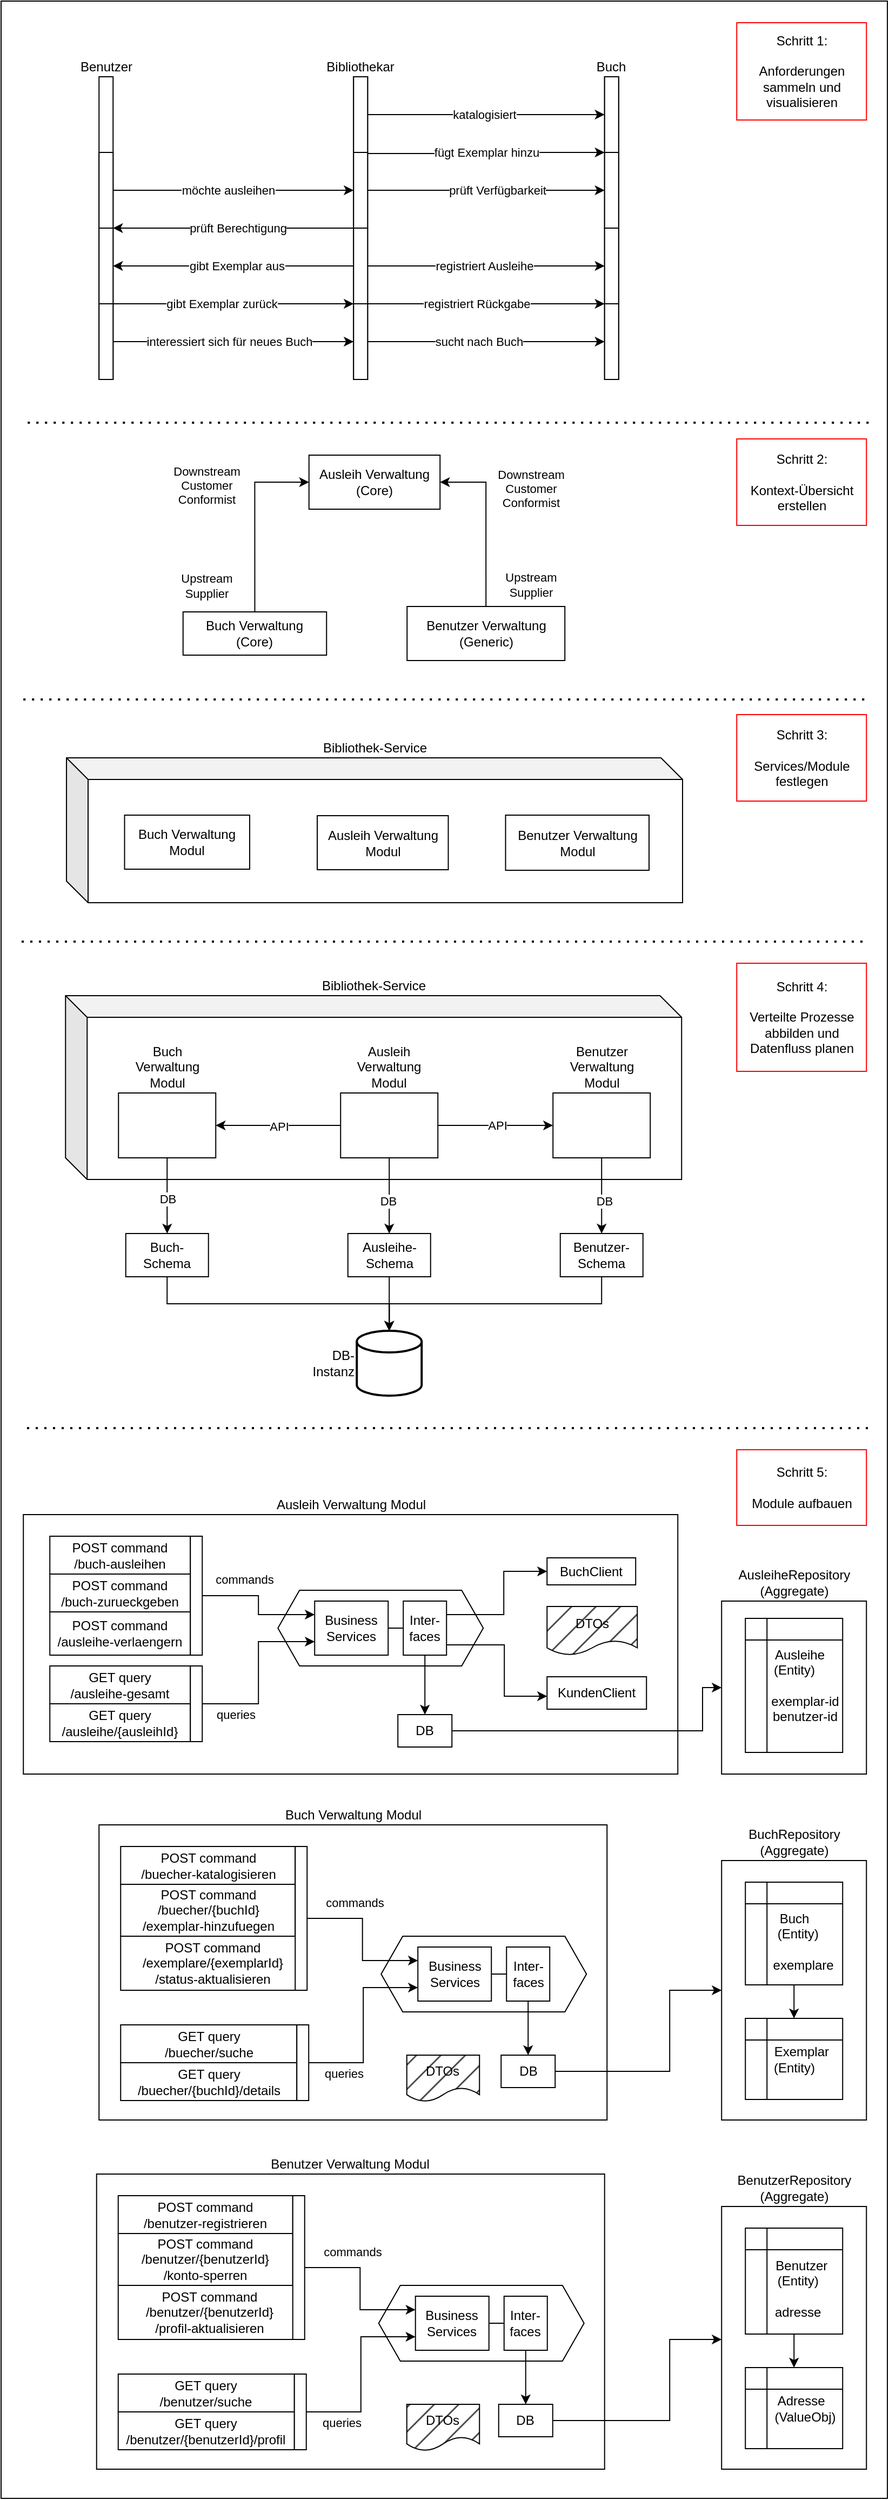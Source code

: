 <mxfile version="27.0.9">
  <diagram name="Seite-1" id="NrbdtOU8l5xmAe7ymhUr">
    <mxGraphModel dx="2930" dy="1134" grid="1" gridSize="10" guides="1" tooltips="1" connect="1" arrows="1" fold="1" page="1" pageScale="1" pageWidth="827" pageHeight="1169" math="0" shadow="0">
      <root>
        <mxCell id="0" />
        <mxCell id="1" parent="0" />
        <mxCell id="t6_2mkgw9vR1zd375Xhe-1" value="" style="rounded=0;whiteSpace=wrap;html=1;" vertex="1" parent="1">
          <mxGeometry width="820" height="2310" as="geometry" />
        </mxCell>
        <mxCell id="w5Mls8OqcdyyTyQjcWWt-144" value="Ausleih Verwaltung Modul" style="rounded=0;whiteSpace=wrap;html=1;labelPosition=center;verticalLabelPosition=top;align=center;verticalAlign=bottom;strokeColor=light-dark(#000000,#0000FF);" parent="1" vertex="1">
          <mxGeometry x="20.62" y="1400" width="605.5" height="240" as="geometry" />
        </mxCell>
        <mxCell id="w5Mls8OqcdyyTyQjcWWt-42" value="" style="endArrow=none;dashed=1;html=1;dashPattern=1 3;strokeWidth=2;rounded=0;" parent="1" edge="1">
          <mxGeometry width="50" height="50" relative="1" as="geometry">
            <mxPoint x="20.62" y="646" as="sourcePoint" />
            <mxPoint x="800.62" y="646" as="targetPoint" />
          </mxGeometry>
        </mxCell>
        <mxCell id="w5Mls8OqcdyyTyQjcWWt-47" value="Bibliothek-Service" style="shape=cube;whiteSpace=wrap;html=1;boundedLbl=1;backgroundOutline=1;darkOpacity=0.05;darkOpacity2=0.1;labelPosition=center;verticalLabelPosition=top;align=center;verticalAlign=bottom;" parent="1" vertex="1">
          <mxGeometry x="60.5" y="700" width="570" height="134" as="geometry" />
        </mxCell>
        <mxCell id="w5Mls8OqcdyyTyQjcWWt-52" value="&lt;div&gt;Schritt 1:&lt;/div&gt;&lt;div&gt;&lt;br&gt;&lt;/div&gt;Anforderungen sammeln und visualisieren" style="rounded=0;whiteSpace=wrap;html=1;strokeColor=#FF0000;" parent="1" vertex="1">
          <mxGeometry x="680.62" y="20" width="120" height="90" as="geometry" />
        </mxCell>
        <mxCell id="w5Mls8OqcdyyTyQjcWWt-53" value="&lt;div&gt;Schritt 2:&lt;/div&gt;&lt;div&gt;&lt;br&gt;&lt;/div&gt;Kontext-Übersicht erstellen" style="rounded=0;whiteSpace=wrap;html=1;strokeColor=#FF0000;" parent="1" vertex="1">
          <mxGeometry x="680.62" y="405" width="120" height="80" as="geometry" />
        </mxCell>
        <mxCell id="w5Mls8OqcdyyTyQjcWWt-54" value="Schritt 3:&lt;div&gt;&lt;br&gt;&lt;div&gt;Services/Module&lt;div&gt;festlegen&lt;/div&gt;&lt;/div&gt;&lt;/div&gt;" style="rounded=0;whiteSpace=wrap;html=1;strokeColor=#FF0000;" parent="1" vertex="1">
          <mxGeometry x="680.62" y="660" width="120" height="80" as="geometry" />
        </mxCell>
        <mxCell id="w5Mls8OqcdyyTyQjcWWt-58" value="Ausleih&amp;nbsp;&lt;span style=&quot;background-color: transparent; color: light-dark(rgb(0, 0, 0), rgb(255, 255, 255));&quot;&gt;Verwaltung&lt;/span&gt;&lt;div&gt;&lt;span style=&quot;background-color: transparent; color: light-dark(rgb(0, 0, 0), rgb(255, 255, 255));&quot;&gt;Modul&lt;/span&gt;&lt;/div&gt;" style="rounded=0;whiteSpace=wrap;html=1;labelPosition=center;verticalLabelPosition=middle;align=center;verticalAlign=middle;strokeColor=light-dark(#000000,#0433FF);" parent="1" vertex="1">
          <mxGeometry x="292.5" y="753.5" width="121.25" height="50" as="geometry" />
        </mxCell>
        <mxCell id="w5Mls8OqcdyyTyQjcWWt-59" value="Buch Verwaltung&lt;div&gt;Modul&lt;/div&gt;" style="rounded=0;whiteSpace=wrap;html=1;labelPosition=center;verticalLabelPosition=middle;align=center;verticalAlign=middle;strokeColor=light-dark(#000000,#0433FF);" parent="1" vertex="1">
          <mxGeometry x="114.25" y="753" width="115.75" height="50" as="geometry" />
        </mxCell>
        <mxCell id="w5Mls8OqcdyyTyQjcWWt-124" value="" style="shape=hexagon;perimeter=hexagonPerimeter2;whiteSpace=wrap;html=1;fixedSize=1;" parent="1" vertex="1">
          <mxGeometry x="256.12" y="1470" width="190" height="70" as="geometry" />
        </mxCell>
        <mxCell id="w5Mls8OqcdyyTyQjcWWt-125" value="&lt;span style=&quot;background-color: transparent; color: light-dark(rgb(0, 0, 0), rgb(255, 255, 255));&quot;&gt;BuchClient&lt;/span&gt;" style="rounded=0;whiteSpace=wrap;html=1;labelPosition=center;verticalLabelPosition=middle;align=center;verticalAlign=middle;strokeColor=light-dark(#000000,#FF8000);" parent="1" vertex="1">
          <mxGeometry x="505.12" y="1440" width="82" height="25" as="geometry" />
        </mxCell>
        <mxCell id="w5Mls8OqcdyyTyQjcWWt-156" style="edgeStyle=orthogonalEdgeStyle;rounded=0;orthogonalLoop=1;jettySize=auto;html=1;exitX=1;exitY=0.5;exitDx=0;exitDy=0;entryX=0;entryY=0.5;entryDx=0;entryDy=0;endArrow=none;startFill=0;" parent="1" source="w5Mls8OqcdyyTyQjcWWt-126" target="w5Mls8OqcdyyTyQjcWWt-155" edge="1">
          <mxGeometry relative="1" as="geometry" />
        </mxCell>
        <mxCell id="w5Mls8OqcdyyTyQjcWWt-126" value="Business&lt;div&gt;Services&lt;/div&gt;" style="rounded=0;whiteSpace=wrap;html=1;labelPosition=center;verticalLabelPosition=middle;align=center;verticalAlign=middle;strokeColor=light-dark(#000000,#009900);" parent="1" vertex="1">
          <mxGeometry x="290.12" y="1480" width="68" height="50" as="geometry" />
        </mxCell>
        <mxCell id="w5Mls8OqcdyyTyQjcWWt-127" value="&lt;span style=&quot;background-color: transparent; color: light-dark(rgb(0, 0, 0), rgb(255, 255, 255));&quot;&gt;KundenClient&lt;/span&gt;" style="rounded=0;whiteSpace=wrap;html=1;labelPosition=center;verticalLabelPosition=middle;align=center;verticalAlign=middle;strokeColor=light-dark(#000000,#FF8000);" parent="1" vertex="1">
          <mxGeometry x="505.12" y="1550" width="92" height="30" as="geometry" />
        </mxCell>
        <mxCell id="w5Mls8OqcdyyTyQjcWWt-128" value="POST command&lt;div&gt;/buch-ausleihen&lt;/div&gt;" style="rounded=0;whiteSpace=wrap;html=1;labelPosition=center;verticalLabelPosition=middle;align=center;verticalAlign=middle;strokeColor=light-dark(#000000,#FF8000);" parent="1" vertex="1">
          <mxGeometry x="45.12" y="1420" width="130" height="35" as="geometry" />
        </mxCell>
        <mxCell id="w5Mls8OqcdyyTyQjcWWt-129" value="POST command&lt;div&gt;/buch-zurueckgeben&lt;/div&gt;" style="rounded=0;whiteSpace=wrap;html=1;labelPosition=center;verticalLabelPosition=middle;align=center;verticalAlign=middle;strokeColor=light-dark(#000000,#FF8000);" parent="1" vertex="1">
          <mxGeometry x="45.12" y="1455" width="130" height="35" as="geometry" />
        </mxCell>
        <mxCell id="w5Mls8OqcdyyTyQjcWWt-130" value="POST command&lt;div&gt;/ausleihe-verlaengern&lt;/div&gt;" style="rounded=0;whiteSpace=wrap;html=1;labelPosition=center;verticalLabelPosition=middle;align=center;verticalAlign=middle;strokeColor=light-dark(#000000,#FF8000);" parent="1" vertex="1">
          <mxGeometry x="45.12" y="1490" width="130" height="40" as="geometry" />
        </mxCell>
        <mxCell id="w5Mls8OqcdyyTyQjcWWt-131" value="Bibliothek-Service" style="shape=cube;whiteSpace=wrap;html=1;boundedLbl=1;backgroundOutline=1;darkOpacity=0.05;darkOpacity2=0.1;labelPosition=center;verticalLabelPosition=top;align=center;verticalAlign=bottom;" parent="1" vertex="1">
          <mxGeometry x="59.62" y="920" width="570" height="170" as="geometry" />
        </mxCell>
        <mxCell id="w5Mls8OqcdyyTyQjcWWt-132" value="Buch&lt;br&gt;&lt;div&gt;Verwaltung&lt;/div&gt;&lt;div&gt;Modul&lt;/div&gt;" style="rounded=0;whiteSpace=wrap;html=1;labelPosition=center;verticalLabelPosition=top;align=center;verticalAlign=bottom;strokeColor=light-dark(#000000,#0000FF);" parent="1" vertex="1">
          <mxGeometry x="108.62" y="1010" width="90" height="60" as="geometry" />
        </mxCell>
        <mxCell id="w5Mls8OqcdyyTyQjcWWt-246" style="edgeStyle=orthogonalEdgeStyle;rounded=0;orthogonalLoop=1;jettySize=auto;html=1;exitX=0.5;exitY=1;exitDx=0;exitDy=0;" parent="1" source="w5Mls8OqcdyyTyQjcWWt-132" target="w5Mls8OqcdyyTyQjcWWt-243" edge="1">
          <mxGeometry relative="1" as="geometry">
            <mxPoint x="153.62" y="1060" as="sourcePoint" />
          </mxGeometry>
        </mxCell>
        <mxCell id="fQpKugwgWLpJsrm_qUEb-1" value="DB" style="edgeLabel;html=1;align=center;verticalAlign=middle;resizable=0;points=[];" parent="w5Mls8OqcdyyTyQjcWWt-246" vertex="1" connectable="0">
          <mxGeometry x="0.085" relative="1" as="geometry">
            <mxPoint as="offset" />
          </mxGeometry>
        </mxCell>
        <mxCell id="DscPlhJvSaXu9XnttPqb-3" style="edgeStyle=orthogonalEdgeStyle;rounded=0;orthogonalLoop=1;jettySize=auto;html=1;exitX=0;exitY=0.5;exitDx=0;exitDy=0;entryX=1;entryY=0.5;entryDx=0;entryDy=0;" parent="1" source="w5Mls8OqcdyyTyQjcWWt-134" target="w5Mls8OqcdyyTyQjcWWt-132" edge="1">
          <mxGeometry relative="1" as="geometry" />
        </mxCell>
        <mxCell id="DscPlhJvSaXu9XnttPqb-4" value="API" style="edgeLabel;html=1;align=center;verticalAlign=middle;resizable=0;points=[];" parent="DscPlhJvSaXu9XnttPqb-3" vertex="1" connectable="0">
          <mxGeometry x="-0.015" y="1" relative="1" as="geometry">
            <mxPoint as="offset" />
          </mxGeometry>
        </mxCell>
        <mxCell id="DscPlhJvSaXu9XnttPqb-5" style="edgeStyle=orthogonalEdgeStyle;rounded=0;orthogonalLoop=1;jettySize=auto;html=1;exitX=0.5;exitY=1;exitDx=0;exitDy=0;entryX=0.5;entryY=0;entryDx=0;entryDy=0;" parent="1" source="w5Mls8OqcdyyTyQjcWWt-134" target="w5Mls8OqcdyyTyQjcWWt-242" edge="1">
          <mxGeometry relative="1" as="geometry" />
        </mxCell>
        <mxCell id="fQpKugwgWLpJsrm_qUEb-2" value="DB" style="edgeLabel;html=1;align=center;verticalAlign=middle;resizable=0;points=[];" parent="DscPlhJvSaXu9XnttPqb-5" vertex="1" connectable="0">
          <mxGeometry x="0.139" y="-1" relative="1" as="geometry">
            <mxPoint as="offset" />
          </mxGeometry>
        </mxCell>
        <mxCell id="DscPlhJvSaXu9XnttPqb-6" style="edgeStyle=orthogonalEdgeStyle;rounded=0;orthogonalLoop=1;jettySize=auto;html=1;exitX=1;exitY=0.5;exitDx=0;exitDy=0;entryX=0;entryY=0.5;entryDx=0;entryDy=0;" parent="1" source="w5Mls8OqcdyyTyQjcWWt-134" target="w5Mls8OqcdyyTyQjcWWt-136" edge="1">
          <mxGeometry relative="1" as="geometry" />
        </mxCell>
        <mxCell id="DscPlhJvSaXu9XnttPqb-7" value="API" style="edgeLabel;html=1;align=center;verticalAlign=middle;resizable=0;points=[];" parent="DscPlhJvSaXu9XnttPqb-6" vertex="1" connectable="0">
          <mxGeometry x="0.103" relative="1" as="geometry">
            <mxPoint x="-4" as="offset" />
          </mxGeometry>
        </mxCell>
        <mxCell id="w5Mls8OqcdyyTyQjcWWt-134" value="&lt;div&gt;&lt;br&gt;&lt;/div&gt;Ausleih Verwaltung&lt;div&gt;Modul&lt;/div&gt;" style="rounded=0;whiteSpace=wrap;html=1;labelPosition=center;verticalLabelPosition=top;align=center;verticalAlign=bottom;strokeColor=light-dark(#000000,#0000FF);" parent="1" vertex="1">
          <mxGeometry x="314.12" y="1010" width="90" height="60" as="geometry" />
        </mxCell>
        <mxCell id="w5Mls8OqcdyyTyQjcWWt-136" value="Benutzer&lt;div&gt;Verwaltung&lt;/div&gt;&lt;div&gt;Modul&lt;/div&gt;" style="rounded=0;whiteSpace=wrap;html=1;labelPosition=center;verticalLabelPosition=top;align=center;verticalAlign=bottom;strokeColor=light-dark(#000000,#0000FF);" parent="1" vertex="1">
          <mxGeometry x="510.62" y="1010" width="90" height="60" as="geometry" />
        </mxCell>
        <mxCell id="w5Mls8OqcdyyTyQjcWWt-247" style="edgeStyle=orthogonalEdgeStyle;rounded=0;orthogonalLoop=1;jettySize=auto;html=1;exitX=0.5;exitY=1;exitDx=0;exitDy=0;entryX=0.5;entryY=0;entryDx=0;entryDy=0;" parent="1" source="w5Mls8OqcdyyTyQjcWWt-136" target="w5Mls8OqcdyyTyQjcWWt-244" edge="1">
          <mxGeometry relative="1" as="geometry">
            <mxPoint x="555.62" y="1060" as="sourcePoint" />
          </mxGeometry>
        </mxCell>
        <mxCell id="fQpKugwgWLpJsrm_qUEb-3" value="DB" style="edgeLabel;html=1;align=center;verticalAlign=middle;resizable=0;points=[];" parent="w5Mls8OqcdyyTyQjcWWt-247" vertex="1" connectable="0">
          <mxGeometry x="0.139" y="2" relative="1" as="geometry">
            <mxPoint as="offset" />
          </mxGeometry>
        </mxCell>
        <mxCell id="w5Mls8OqcdyyTyQjcWWt-138" value="DB-&lt;div&gt;Instanz&lt;/div&gt;" style="strokeWidth=2;html=1;shape=mxgraph.flowchart.database;whiteSpace=wrap;labelPosition=left;verticalLabelPosition=middle;align=right;verticalAlign=middle;" parent="1" vertex="1">
          <mxGeometry x="329.12" y="1230" width="60" height="60" as="geometry" />
        </mxCell>
        <mxCell id="w5Mls8OqcdyyTyQjcWWt-145" value="GET query&lt;div&gt;/ausleihe-gesamt&lt;/div&gt;" style="rounded=0;whiteSpace=wrap;html=1;labelPosition=center;verticalLabelPosition=middle;align=center;verticalAlign=middle;strokeColor=light-dark(#000000,#FF8000);" parent="1" vertex="1">
          <mxGeometry x="45.12" y="1540" width="130" height="35" as="geometry" />
        </mxCell>
        <mxCell id="w5Mls8OqcdyyTyQjcWWt-146" value="GET query&lt;div&gt;/ausleihe/{ausleihId}&lt;/div&gt;" style="rounded=0;whiteSpace=wrap;html=1;labelPosition=center;verticalLabelPosition=middle;align=center;verticalAlign=middle;strokeColor=light-dark(#000000,#FF8000);" parent="1" vertex="1">
          <mxGeometry x="45.12" y="1575" width="130" height="35" as="geometry" />
        </mxCell>
        <mxCell id="w5Mls8OqcdyyTyQjcWWt-148" style="edgeStyle=orthogonalEdgeStyle;rounded=0;orthogonalLoop=1;jettySize=auto;html=1;exitX=1;exitY=0.5;exitDx=0;exitDy=0;entryX=0;entryY=0.25;entryDx=0;entryDy=0;" parent="1" source="w5Mls8OqcdyyTyQjcWWt-147" target="w5Mls8OqcdyyTyQjcWWt-126" edge="1">
          <mxGeometry relative="1" as="geometry" />
        </mxCell>
        <mxCell id="w5Mls8OqcdyyTyQjcWWt-151" value="commands" style="edgeLabel;html=1;align=center;verticalAlign=middle;resizable=0;points=[];" parent="w5Mls8OqcdyyTyQjcWWt-148" vertex="1" connectable="0">
          <mxGeometry x="-0.5" y="-1" relative="1" as="geometry">
            <mxPoint x="8" y="-16" as="offset" />
          </mxGeometry>
        </mxCell>
        <mxCell id="w5Mls8OqcdyyTyQjcWWt-147" value="" style="rounded=0;whiteSpace=wrap;html=1;labelPosition=center;verticalLabelPosition=middle;align=center;verticalAlign=middle;strokeColor=light-dark(#000000,#FF8000);" parent="1" vertex="1">
          <mxGeometry x="175.12" y="1420" width="11" height="110" as="geometry" />
        </mxCell>
        <mxCell id="w5Mls8OqcdyyTyQjcWWt-150" style="edgeStyle=orthogonalEdgeStyle;rounded=0;orthogonalLoop=1;jettySize=auto;html=1;exitX=1;exitY=0.5;exitDx=0;exitDy=0;entryX=0;entryY=0.75;entryDx=0;entryDy=0;" parent="1" source="w5Mls8OqcdyyTyQjcWWt-149" target="w5Mls8OqcdyyTyQjcWWt-126" edge="1">
          <mxGeometry relative="1" as="geometry" />
        </mxCell>
        <mxCell id="w5Mls8OqcdyyTyQjcWWt-152" value="queries" style="edgeLabel;html=1;align=center;verticalAlign=middle;resizable=0;points=[];" parent="w5Mls8OqcdyyTyQjcWWt-150" vertex="1" connectable="0">
          <mxGeometry x="-0.616" y="1" relative="1" as="geometry">
            <mxPoint y="11" as="offset" />
          </mxGeometry>
        </mxCell>
        <mxCell id="w5Mls8OqcdyyTyQjcWWt-149" value="" style="rounded=0;whiteSpace=wrap;html=1;labelPosition=center;verticalLabelPosition=middle;align=center;verticalAlign=middle;strokeColor=light-dark(#000000,#FF8000);" parent="1" vertex="1">
          <mxGeometry x="175.12" y="1540" width="11" height="70" as="geometry" />
        </mxCell>
        <mxCell id="w5Mls8OqcdyyTyQjcWWt-154" value="DTOs" style="shape=document;whiteSpace=wrap;html=1;boundedLbl=1;strokeColor=light-dark(#000000,#009900);fillStyle=hatch;fillColor=#4D4D4D;" parent="1" vertex="1">
          <mxGeometry x="505.12" y="1485" width="83.5" height="45" as="geometry" />
        </mxCell>
        <mxCell id="w5Mls8OqcdyyTyQjcWWt-159" style="edgeStyle=orthogonalEdgeStyle;rounded=0;orthogonalLoop=1;jettySize=auto;html=1;exitX=0.5;exitY=1;exitDx=0;exitDy=0;entryX=0.5;entryY=0;entryDx=0;entryDy=0;" parent="1" source="w5Mls8OqcdyyTyQjcWWt-155" target="w5Mls8OqcdyyTyQjcWWt-157" edge="1">
          <mxGeometry relative="1" as="geometry" />
        </mxCell>
        <mxCell id="w5Mls8OqcdyyTyQjcWWt-155" value="Inter-&lt;div&gt;faces&lt;/div&gt;" style="rounded=0;whiteSpace=wrap;html=1;labelPosition=center;verticalLabelPosition=middle;align=center;verticalAlign=middle;strokeColor=light-dark(#000000,#009900);" parent="1" vertex="1">
          <mxGeometry x="372.12" y="1480" width="40" height="50" as="geometry" />
        </mxCell>
        <mxCell id="w5Mls8OqcdyyTyQjcWWt-241" style="edgeStyle=orthogonalEdgeStyle;rounded=0;orthogonalLoop=1;jettySize=auto;html=1;exitX=1;exitY=0.5;exitDx=0;exitDy=0;entryX=0;entryY=0.5;entryDx=0;entryDy=0;" parent="1" source="w5Mls8OqcdyyTyQjcWWt-157" target="w5Mls8OqcdyyTyQjcWWt-220" edge="1">
          <mxGeometry relative="1" as="geometry">
            <Array as="points">
              <mxPoint x="649" y="1600" />
              <mxPoint x="649" y="1560" />
            </Array>
          </mxGeometry>
        </mxCell>
        <mxCell id="w5Mls8OqcdyyTyQjcWWt-157" value="DB" style="rounded=0;whiteSpace=wrap;html=1;labelPosition=center;verticalLabelPosition=middle;align=center;verticalAlign=middle;strokeColor=light-dark(#000000,#FF8000);" parent="1" vertex="1">
          <mxGeometry x="367.12" y="1585" width="50" height="30" as="geometry" />
        </mxCell>
        <mxCell id="w5Mls8OqcdyyTyQjcWWt-123" style="edgeStyle=orthogonalEdgeStyle;rounded=0;orthogonalLoop=1;jettySize=auto;html=1;exitX=1;exitY=0.75;exitDx=0;exitDy=0;entryX=0;entryY=0.5;entryDx=0;entryDy=0;" parent="1" edge="1">
          <mxGeometry relative="1" as="geometry">
            <Array as="points">
              <mxPoint x="465.62" y="1521" />
              <mxPoint x="465.62" y="1568" />
            </Array>
            <mxPoint x="412.12" y="1520.5" as="sourcePoint" />
            <mxPoint x="505.12" y="1568" as="targetPoint" />
          </mxGeometry>
        </mxCell>
        <mxCell id="w5Mls8OqcdyyTyQjcWWt-122" style="edgeStyle=orthogonalEdgeStyle;rounded=0;orthogonalLoop=1;jettySize=auto;html=1;exitX=1;exitY=0.25;exitDx=0;exitDy=0;entryX=0;entryY=0.5;entryDx=0;entryDy=0;" parent="1" source="w5Mls8OqcdyyTyQjcWWt-155" target="w5Mls8OqcdyyTyQjcWWt-125" edge="1">
          <mxGeometry relative="1" as="geometry">
            <Array as="points">
              <mxPoint x="465.12" y="1493" />
              <mxPoint x="465.12" y="1453" />
            </Array>
          </mxGeometry>
        </mxCell>
        <mxCell id="w5Mls8OqcdyyTyQjcWWt-160" value="Buch Verwaltung Modul" style="rounded=0;whiteSpace=wrap;html=1;labelPosition=center;verticalLabelPosition=top;align=center;verticalAlign=bottom;strokeColor=light-dark(#000000,#0000FF);" parent="1" vertex="1">
          <mxGeometry x="90.62" y="1687" width="470" height="273" as="geometry" />
        </mxCell>
        <mxCell id="w5Mls8OqcdyyTyQjcWWt-161" value="" style="shape=hexagon;perimeter=hexagonPerimeter2;whiteSpace=wrap;html=1;fixedSize=1;" parent="1" vertex="1">
          <mxGeometry x="351.62" y="1790" width="190" height="70" as="geometry" />
        </mxCell>
        <mxCell id="w5Mls8OqcdyyTyQjcWWt-163" style="edgeStyle=orthogonalEdgeStyle;rounded=0;orthogonalLoop=1;jettySize=auto;html=1;exitX=1;exitY=0.5;exitDx=0;exitDy=0;entryX=0;entryY=0.5;entryDx=0;entryDy=0;endArrow=none;startFill=0;" parent="1" source="w5Mls8OqcdyyTyQjcWWt-164" target="w5Mls8OqcdyyTyQjcWWt-179" edge="1">
          <mxGeometry relative="1" as="geometry" />
        </mxCell>
        <mxCell id="w5Mls8OqcdyyTyQjcWWt-164" value="Business&lt;div&gt;Services&lt;/div&gt;" style="rounded=0;whiteSpace=wrap;html=1;labelPosition=center;verticalLabelPosition=middle;align=center;verticalAlign=middle;strokeColor=light-dark(#000000,#009900);" parent="1" vertex="1">
          <mxGeometry x="385.62" y="1800" width="68" height="50" as="geometry" />
        </mxCell>
        <mxCell id="w5Mls8OqcdyyTyQjcWWt-166" value="POST command&lt;div&gt;/buecher-katalogisieren&lt;/div&gt;" style="rounded=0;whiteSpace=wrap;html=1;labelPosition=center;verticalLabelPosition=middle;align=center;verticalAlign=middle;strokeColor=light-dark(#000000,#FF8000);" parent="1" vertex="1">
          <mxGeometry x="110.62" y="1707" width="161.5" height="35" as="geometry" />
        </mxCell>
        <mxCell id="w5Mls8OqcdyyTyQjcWWt-167" value="POST command&lt;div&gt;/buecher/{buchId}&lt;/div&gt;&lt;div&gt;/exemplar-hinzufuegen&lt;/div&gt;" style="rounded=0;whiteSpace=wrap;html=1;labelPosition=center;verticalLabelPosition=middle;align=center;verticalAlign=middle;strokeColor=light-dark(#000000,#FF8000);" parent="1" vertex="1">
          <mxGeometry x="110.62" y="1742" width="161.5" height="48" as="geometry" />
        </mxCell>
        <mxCell id="w5Mls8OqcdyyTyQjcWWt-168" value="POST command&lt;div&gt;/exemplare/{exemplarId}&lt;/div&gt;&lt;div&gt;/status-aktualisieren&lt;/div&gt;" style="rounded=0;whiteSpace=wrap;html=1;labelPosition=center;verticalLabelPosition=middle;align=center;verticalAlign=middle;strokeColor=light-dark(#000000,#FF8000);" parent="1" vertex="1">
          <mxGeometry x="110.62" y="1790" width="170" height="50" as="geometry" />
        </mxCell>
        <mxCell id="w5Mls8OqcdyyTyQjcWWt-169" value="GET query&lt;div&gt;/buecher/suche&lt;/div&gt;" style="rounded=0;whiteSpace=wrap;html=1;labelPosition=center;verticalLabelPosition=middle;align=center;verticalAlign=middle;strokeColor=light-dark(#000000,#FF8000);" parent="1" vertex="1">
          <mxGeometry x="110.62" y="1872" width="163" height="35" as="geometry" />
        </mxCell>
        <mxCell id="w5Mls8OqcdyyTyQjcWWt-170" value="GET query&lt;div&gt;/buecher/{buchId}/details&lt;/div&gt;" style="rounded=0;whiteSpace=wrap;html=1;labelPosition=center;verticalLabelPosition=middle;align=center;verticalAlign=middle;strokeColor=light-dark(#000000,#FF8000);" parent="1" vertex="1">
          <mxGeometry x="110.62" y="1907" width="163" height="35" as="geometry" />
        </mxCell>
        <mxCell id="w5Mls8OqcdyyTyQjcWWt-171" style="edgeStyle=orthogonalEdgeStyle;rounded=0;orthogonalLoop=1;jettySize=auto;html=1;exitX=1;exitY=0.5;exitDx=0;exitDy=0;entryX=0;entryY=0.25;entryDx=0;entryDy=0;" parent="1" source="w5Mls8OqcdyyTyQjcWWt-173" target="w5Mls8OqcdyyTyQjcWWt-164" edge="1">
          <mxGeometry relative="1" as="geometry" />
        </mxCell>
        <mxCell id="w5Mls8OqcdyyTyQjcWWt-172" value="commands" style="edgeLabel;html=1;align=center;verticalAlign=middle;resizable=0;points=[];" parent="w5Mls8OqcdyyTyQjcWWt-171" vertex="1" connectable="0">
          <mxGeometry x="-0.5" y="-1" relative="1" as="geometry">
            <mxPoint x="8" y="-16" as="offset" />
          </mxGeometry>
        </mxCell>
        <mxCell id="w5Mls8OqcdyyTyQjcWWt-173" value="" style="rounded=0;whiteSpace=wrap;html=1;labelPosition=center;verticalLabelPosition=middle;align=center;verticalAlign=middle;strokeColor=light-dark(#000000,#FF8000);" parent="1" vertex="1">
          <mxGeometry x="272.12" y="1707" width="11" height="133" as="geometry" />
        </mxCell>
        <mxCell id="w5Mls8OqcdyyTyQjcWWt-174" style="edgeStyle=orthogonalEdgeStyle;rounded=0;orthogonalLoop=1;jettySize=auto;html=1;exitX=1;exitY=0.5;exitDx=0;exitDy=0;entryX=0;entryY=0.75;entryDx=0;entryDy=0;" parent="1" source="w5Mls8OqcdyyTyQjcWWt-176" target="w5Mls8OqcdyyTyQjcWWt-164" edge="1">
          <mxGeometry relative="1" as="geometry" />
        </mxCell>
        <mxCell id="w5Mls8OqcdyyTyQjcWWt-175" value="queries" style="edgeLabel;html=1;align=center;verticalAlign=middle;resizable=0;points=[];" parent="w5Mls8OqcdyyTyQjcWWt-174" vertex="1" connectable="0">
          <mxGeometry x="-0.616" y="1" relative="1" as="geometry">
            <mxPoint y="11" as="offset" />
          </mxGeometry>
        </mxCell>
        <mxCell id="w5Mls8OqcdyyTyQjcWWt-176" value="" style="rounded=0;whiteSpace=wrap;html=1;labelPosition=center;verticalLabelPosition=middle;align=center;verticalAlign=middle;strokeColor=light-dark(#000000,#FF8000);" parent="1" vertex="1">
          <mxGeometry x="273.62" y="1872" width="11" height="70" as="geometry" />
        </mxCell>
        <mxCell id="w5Mls8OqcdyyTyQjcWWt-178" style="edgeStyle=orthogonalEdgeStyle;rounded=0;orthogonalLoop=1;jettySize=auto;html=1;exitX=0.5;exitY=1;exitDx=0;exitDy=0;entryX=0.5;entryY=0;entryDx=0;entryDy=0;" parent="1" source="w5Mls8OqcdyyTyQjcWWt-179" target="w5Mls8OqcdyyTyQjcWWt-180" edge="1">
          <mxGeometry relative="1" as="geometry" />
        </mxCell>
        <mxCell id="w5Mls8OqcdyyTyQjcWWt-179" value="Inter-&lt;div&gt;faces&lt;/div&gt;" style="rounded=0;whiteSpace=wrap;html=1;labelPosition=center;verticalLabelPosition=middle;align=center;verticalAlign=middle;strokeColor=light-dark(#000000,#009900);" parent="1" vertex="1">
          <mxGeometry x="467.62" y="1800" width="40" height="50" as="geometry" />
        </mxCell>
        <mxCell id="w5Mls8OqcdyyTyQjcWWt-234" style="edgeStyle=orthogonalEdgeStyle;rounded=0;orthogonalLoop=1;jettySize=auto;html=1;exitX=1;exitY=0.5;exitDx=0;exitDy=0;entryX=0;entryY=0.5;entryDx=0;entryDy=0;" parent="1" source="w5Mls8OqcdyyTyQjcWWt-180" target="w5Mls8OqcdyyTyQjcWWt-226" edge="1">
          <mxGeometry relative="1" as="geometry">
            <Array as="points">
              <mxPoint x="618.62" y="1915" />
              <mxPoint x="618.62" y="1840" />
            </Array>
          </mxGeometry>
        </mxCell>
        <mxCell id="w5Mls8OqcdyyTyQjcWWt-180" value="DB" style="rounded=0;whiteSpace=wrap;html=1;labelPosition=center;verticalLabelPosition=middle;align=center;verticalAlign=middle;strokeColor=light-dark(#000000,#FF8000);" parent="1" vertex="1">
          <mxGeometry x="462.62" y="1900" width="50" height="30" as="geometry" />
        </mxCell>
        <mxCell id="w5Mls8OqcdyyTyQjcWWt-202" value="Benutzer Verwaltung Modul" style="rounded=0;whiteSpace=wrap;html=1;labelPosition=center;verticalLabelPosition=top;align=center;verticalAlign=bottom;strokeColor=light-dark(#000000,#0000FF);" parent="1" vertex="1">
          <mxGeometry x="88.37" y="2010" width="470" height="273" as="geometry" />
        </mxCell>
        <mxCell id="w5Mls8OqcdyyTyQjcWWt-203" value="" style="shape=hexagon;perimeter=hexagonPerimeter2;whiteSpace=wrap;html=1;fixedSize=1;" parent="1" vertex="1">
          <mxGeometry x="349.37" y="2113" width="190" height="70" as="geometry" />
        </mxCell>
        <mxCell id="w5Mls8OqcdyyTyQjcWWt-204" style="edgeStyle=orthogonalEdgeStyle;rounded=0;orthogonalLoop=1;jettySize=auto;html=1;exitX=1;exitY=0.5;exitDx=0;exitDy=0;entryX=0;entryY=0.5;entryDx=0;entryDy=0;endArrow=none;startFill=0;" parent="1" source="w5Mls8OqcdyyTyQjcWWt-205" target="w5Mls8OqcdyyTyQjcWWt-218" edge="1">
          <mxGeometry relative="1" as="geometry" />
        </mxCell>
        <mxCell id="w5Mls8OqcdyyTyQjcWWt-205" value="Business&lt;div&gt;Services&lt;/div&gt;" style="rounded=0;whiteSpace=wrap;html=1;labelPosition=center;verticalLabelPosition=middle;align=center;verticalAlign=middle;strokeColor=light-dark(#000000,#009900);" parent="1" vertex="1">
          <mxGeometry x="383.37" y="2123" width="68" height="50" as="geometry" />
        </mxCell>
        <mxCell id="w5Mls8OqcdyyTyQjcWWt-206" value="POST command&lt;div&gt;/benutzer-registrieren&lt;/div&gt;" style="rounded=0;whiteSpace=wrap;html=1;labelPosition=center;verticalLabelPosition=middle;align=center;verticalAlign=middle;strokeColor=light-dark(#000000,#FF8000);" parent="1" vertex="1">
          <mxGeometry x="108.37" y="2030" width="161.5" height="35" as="geometry" />
        </mxCell>
        <mxCell id="w5Mls8OqcdyyTyQjcWWt-207" value="POST command&lt;div&gt;/benutzer/{benutzerId}&lt;/div&gt;&lt;div&gt;/konto-sperren&lt;/div&gt;" style="rounded=0;whiteSpace=wrap;html=1;labelPosition=center;verticalLabelPosition=middle;align=center;verticalAlign=middle;strokeColor=light-dark(#000000,#FF8000);" parent="1" vertex="1">
          <mxGeometry x="108.37" y="2065" width="161.5" height="48" as="geometry" />
        </mxCell>
        <mxCell id="w5Mls8OqcdyyTyQjcWWt-208" value="POST command&lt;div&gt;/benutzer/{benutzerId}&lt;/div&gt;&lt;div&gt;/profil-aktualisieren&lt;/div&gt;" style="rounded=0;whiteSpace=wrap;html=1;labelPosition=center;verticalLabelPosition=middle;align=center;verticalAlign=middle;strokeColor=light-dark(#000000,#FF8000);" parent="1" vertex="1">
          <mxGeometry x="108.37" y="2113" width="170" height="50" as="geometry" />
        </mxCell>
        <mxCell id="w5Mls8OqcdyyTyQjcWWt-209" value="GET query&lt;div&gt;/benutzer/suche&lt;/div&gt;" style="rounded=0;whiteSpace=wrap;html=1;labelPosition=center;verticalLabelPosition=middle;align=center;verticalAlign=middle;strokeColor=light-dark(#000000,#FF8000);" parent="1" vertex="1">
          <mxGeometry x="108.37" y="2195" width="163" height="35" as="geometry" />
        </mxCell>
        <mxCell id="w5Mls8OqcdyyTyQjcWWt-210" value="GET query&lt;div&gt;/benutzer/{benutzerId}/profil&lt;/div&gt;" style="rounded=0;whiteSpace=wrap;html=1;labelPosition=center;verticalLabelPosition=middle;align=center;verticalAlign=middle;strokeColor=light-dark(#000000,#FF8000);" parent="1" vertex="1">
          <mxGeometry x="108.37" y="2230" width="163" height="35" as="geometry" />
        </mxCell>
        <mxCell id="w5Mls8OqcdyyTyQjcWWt-211" style="edgeStyle=orthogonalEdgeStyle;rounded=0;orthogonalLoop=1;jettySize=auto;html=1;exitX=1;exitY=0.5;exitDx=0;exitDy=0;entryX=0;entryY=0.25;entryDx=0;entryDy=0;" parent="1" source="w5Mls8OqcdyyTyQjcWWt-213" target="w5Mls8OqcdyyTyQjcWWt-205" edge="1">
          <mxGeometry relative="1" as="geometry" />
        </mxCell>
        <mxCell id="w5Mls8OqcdyyTyQjcWWt-212" value="commands" style="edgeLabel;html=1;align=center;verticalAlign=middle;resizable=0;points=[];" parent="w5Mls8OqcdyyTyQjcWWt-211" vertex="1" connectable="0">
          <mxGeometry x="-0.5" y="-1" relative="1" as="geometry">
            <mxPoint x="8" y="-16" as="offset" />
          </mxGeometry>
        </mxCell>
        <mxCell id="w5Mls8OqcdyyTyQjcWWt-213" value="" style="rounded=0;whiteSpace=wrap;html=1;labelPosition=center;verticalLabelPosition=middle;align=center;verticalAlign=middle;strokeColor=light-dark(#000000,#FF8000);" parent="1" vertex="1">
          <mxGeometry x="269.87" y="2030" width="11" height="133" as="geometry" />
        </mxCell>
        <mxCell id="w5Mls8OqcdyyTyQjcWWt-214" style="edgeStyle=orthogonalEdgeStyle;rounded=0;orthogonalLoop=1;jettySize=auto;html=1;exitX=1;exitY=0.5;exitDx=0;exitDy=0;entryX=0;entryY=0.75;entryDx=0;entryDy=0;" parent="1" source="w5Mls8OqcdyyTyQjcWWt-216" target="w5Mls8OqcdyyTyQjcWWt-205" edge="1">
          <mxGeometry relative="1" as="geometry" />
        </mxCell>
        <mxCell id="w5Mls8OqcdyyTyQjcWWt-215" value="queries" style="edgeLabel;html=1;align=center;verticalAlign=middle;resizable=0;points=[];" parent="w5Mls8OqcdyyTyQjcWWt-214" vertex="1" connectable="0">
          <mxGeometry x="-0.616" y="1" relative="1" as="geometry">
            <mxPoint y="11" as="offset" />
          </mxGeometry>
        </mxCell>
        <mxCell id="w5Mls8OqcdyyTyQjcWWt-216" value="" style="rounded=0;whiteSpace=wrap;html=1;labelPosition=center;verticalLabelPosition=middle;align=center;verticalAlign=middle;strokeColor=light-dark(#000000,#FF8000);" parent="1" vertex="1">
          <mxGeometry x="271.37" y="2195" width="11" height="70" as="geometry" />
        </mxCell>
        <mxCell id="w5Mls8OqcdyyTyQjcWWt-217" style="edgeStyle=orthogonalEdgeStyle;rounded=0;orthogonalLoop=1;jettySize=auto;html=1;exitX=0.5;exitY=1;exitDx=0;exitDy=0;entryX=0.5;entryY=0;entryDx=0;entryDy=0;" parent="1" source="w5Mls8OqcdyyTyQjcWWt-218" target="w5Mls8OqcdyyTyQjcWWt-219" edge="1">
          <mxGeometry relative="1" as="geometry" />
        </mxCell>
        <mxCell id="w5Mls8OqcdyyTyQjcWWt-218" value="Inter-&lt;div&gt;faces&lt;/div&gt;" style="rounded=0;whiteSpace=wrap;html=1;labelPosition=center;verticalLabelPosition=middle;align=center;verticalAlign=middle;strokeColor=light-dark(#000000,#009900);" parent="1" vertex="1">
          <mxGeometry x="465.37" y="2123" width="40" height="50" as="geometry" />
        </mxCell>
        <mxCell id="w5Mls8OqcdyyTyQjcWWt-239" style="edgeStyle=orthogonalEdgeStyle;rounded=0;orthogonalLoop=1;jettySize=auto;html=1;exitX=1;exitY=0.5;exitDx=0;exitDy=0;" parent="1" source="w5Mls8OqcdyyTyQjcWWt-219" target="w5Mls8OqcdyyTyQjcWWt-235" edge="1">
          <mxGeometry relative="1" as="geometry">
            <Array as="points">
              <mxPoint x="618.62" y="2238" />
              <mxPoint x="618.62" y="2163" />
            </Array>
          </mxGeometry>
        </mxCell>
        <mxCell id="w5Mls8OqcdyyTyQjcWWt-219" value="DB" style="rounded=0;whiteSpace=wrap;html=1;labelPosition=center;verticalLabelPosition=middle;align=center;verticalAlign=middle;strokeColor=light-dark(#000000,#FF8000);" parent="1" vertex="1">
          <mxGeometry x="460.37" y="2223" width="50" height="30" as="geometry" />
        </mxCell>
        <mxCell id="w5Mls8OqcdyyTyQjcWWt-220" value="&lt;span style=&quot;background-color: transparent; color: light-dark(rgb(0, 0, 0), rgb(255, 255, 255));&quot;&gt;AusleiheRepository&lt;/span&gt;&lt;div&gt;&lt;span style=&quot;background-color: transparent; color: light-dark(rgb(0, 0, 0), rgb(255, 255, 255));&quot;&gt;(&lt;/span&gt;&lt;span style=&quot;background-color: transparent; color: light-dark(rgb(0, 0, 0), rgb(255, 255, 255));&quot;&gt;Aggregate&lt;/span&gt;&lt;span style=&quot;background-color: transparent; color: light-dark(rgb(0, 0, 0), rgb(255, 255, 255));&quot;&gt;)&lt;/span&gt;&lt;/div&gt;" style="rounded=0;whiteSpace=wrap;html=1;labelPosition=center;verticalLabelPosition=top;align=center;verticalAlign=bottom;" parent="1" vertex="1">
          <mxGeometry x="666.62" y="1480" width="134" height="160" as="geometry" />
        </mxCell>
        <mxCell id="w5Mls8OqcdyyTyQjcWWt-223" value="&amp;nbsp; &amp;nbsp;Ausleihe&lt;div&gt;(Entity)&lt;/div&gt;&lt;div&gt;&lt;br&gt;&lt;/div&gt;&lt;div&gt;&amp;nbsp; &amp;nbsp; &amp;nbsp; exemplar-id&lt;/div&gt;&lt;div&gt;&amp;nbsp; &amp;nbsp; &amp;nbsp; benutzer-id&lt;/div&gt;" style="shape=internalStorage;whiteSpace=wrap;html=1;backgroundOutline=1;" parent="1" vertex="1">
          <mxGeometry x="688.62" y="1496" width="90" height="124" as="geometry" />
        </mxCell>
        <mxCell id="w5Mls8OqcdyyTyQjcWWt-226" value="&lt;span style=&quot;background-color: transparent; color: light-dark(rgb(0, 0, 0), rgb(255, 255, 255));&quot;&gt;BuchRepository&lt;/span&gt;&lt;div&gt;&lt;span style=&quot;background-color: transparent; color: light-dark(rgb(0, 0, 0), rgb(255, 255, 255));&quot;&gt;(&lt;/span&gt;&lt;span style=&quot;background-color: transparent; color: light-dark(rgb(0, 0, 0), rgb(255, 255, 255));&quot;&gt;Aggregate&lt;/span&gt;&lt;span style=&quot;background-color: transparent; color: light-dark(rgb(0, 0, 0), rgb(255, 255, 255));&quot;&gt;)&lt;/span&gt;&lt;/div&gt;" style="rounded=0;whiteSpace=wrap;html=1;labelPosition=center;verticalLabelPosition=top;align=center;verticalAlign=bottom;" parent="1" vertex="1">
          <mxGeometry x="666.62" y="1720" width="134" height="240" as="geometry" />
        </mxCell>
        <mxCell id="w5Mls8OqcdyyTyQjcWWt-227" value="&amp;nbsp; &amp;nbsp; Exemplar&lt;div&gt;(Entity)&lt;/div&gt;" style="shape=internalStorage;whiteSpace=wrap;html=1;backgroundOutline=1;" parent="1" vertex="1">
          <mxGeometry x="688.62" y="1866" width="90" height="75" as="geometry" />
        </mxCell>
        <mxCell id="w5Mls8OqcdyyTyQjcWWt-233" style="edgeStyle=orthogonalEdgeStyle;rounded=0;orthogonalLoop=1;jettySize=auto;html=1;exitX=0.5;exitY=1;exitDx=0;exitDy=0;entryX=0.5;entryY=0;entryDx=0;entryDy=0;" parent="1" source="w5Mls8OqcdyyTyQjcWWt-231" target="w5Mls8OqcdyyTyQjcWWt-227" edge="1">
          <mxGeometry relative="1" as="geometry" />
        </mxCell>
        <mxCell id="w5Mls8OqcdyyTyQjcWWt-231" value="&lt;div&gt;&lt;br&gt;&lt;/div&gt;Buch&lt;div&gt;&amp;nbsp; (Entity)&lt;/div&gt;&lt;div&gt;&lt;br&gt;&lt;/div&gt;&lt;div&gt;&amp;nbsp; &amp;nbsp; &amp;nbsp;exemplare&lt;/div&gt;" style="shape=internalStorage;whiteSpace=wrap;html=1;backgroundOutline=1;" parent="1" vertex="1">
          <mxGeometry x="688.62" y="1740" width="90" height="95" as="geometry" />
        </mxCell>
        <mxCell id="w5Mls8OqcdyyTyQjcWWt-235" value="&lt;span style=&quot;background-color: transparent; color: light-dark(rgb(0, 0, 0), rgb(255, 255, 255));&quot;&gt;BenutzerRepository&lt;/span&gt;&lt;div&gt;&lt;span style=&quot;background-color: transparent; color: light-dark(rgb(0, 0, 0), rgb(255, 255, 255));&quot;&gt;(&lt;/span&gt;&lt;span style=&quot;background-color: transparent; color: light-dark(rgb(0, 0, 0), rgb(255, 255, 255));&quot;&gt;Aggregate&lt;/span&gt;&lt;span style=&quot;background-color: transparent; color: light-dark(rgb(0, 0, 0), rgb(255, 255, 255));&quot;&gt;)&lt;/span&gt;&lt;/div&gt;" style="rounded=0;whiteSpace=wrap;html=1;labelPosition=center;verticalLabelPosition=top;align=center;verticalAlign=bottom;" parent="1" vertex="1">
          <mxGeometry x="666.62" y="2040" width="134" height="243" as="geometry" />
        </mxCell>
        <mxCell id="w5Mls8OqcdyyTyQjcWWt-236" value="&amp;nbsp; &amp;nbsp; Adresse&lt;div&gt;&amp;nbsp; &amp;nbsp; &amp;nbsp; (Value&lt;span style=&quot;background-color: transparent; color: light-dark(rgb(0, 0, 0), rgb(255, 255, 255));&quot;&gt;Obj)&lt;/span&gt;&lt;/div&gt;" style="shape=internalStorage;whiteSpace=wrap;html=1;backgroundOutline=1;" parent="1" vertex="1">
          <mxGeometry x="688.62" y="2189" width="90" height="75" as="geometry" />
        </mxCell>
        <mxCell id="w5Mls8OqcdyyTyQjcWWt-237" style="edgeStyle=orthogonalEdgeStyle;rounded=0;orthogonalLoop=1;jettySize=auto;html=1;exitX=0.5;exitY=1;exitDx=0;exitDy=0;entryX=0.5;entryY=0;entryDx=0;entryDy=0;" parent="1" source="w5Mls8OqcdyyTyQjcWWt-238" target="w5Mls8OqcdyyTyQjcWWt-236" edge="1">
          <mxGeometry relative="1" as="geometry" />
        </mxCell>
        <mxCell id="w5Mls8OqcdyyTyQjcWWt-238" value="&amp;nbsp; &amp;nbsp;&amp;nbsp;&lt;div&gt;&amp;nbsp; &amp;nbsp; Benutzer&lt;div&gt;&amp;nbsp; (Entity)&lt;/div&gt;&lt;div&gt;&lt;br&gt;&lt;/div&gt;&lt;div&gt;&amp;nbsp; adresse&lt;/div&gt;&lt;/div&gt;" style="shape=internalStorage;whiteSpace=wrap;html=1;backgroundOutline=1;" parent="1" vertex="1">
          <mxGeometry x="688.62" y="2060" width="90" height="98" as="geometry" />
        </mxCell>
        <mxCell id="w5Mls8OqcdyyTyQjcWWt-242" value="Ausleihe-&lt;div&gt;Schema&lt;/div&gt;" style="rounded=0;whiteSpace=wrap;html=1;labelPosition=center;verticalLabelPosition=middle;align=center;verticalAlign=middle;" parent="1" vertex="1">
          <mxGeometry x="320.87" y="1140" width="76.5" height="40" as="geometry" />
        </mxCell>
        <mxCell id="w5Mls8OqcdyyTyQjcWWt-243" value="Buch-&lt;div&gt;Schema&lt;/div&gt;" style="rounded=0;whiteSpace=wrap;html=1;labelPosition=center;verticalLabelPosition=middle;align=center;verticalAlign=middle;" parent="1" vertex="1">
          <mxGeometry x="115.37" y="1140" width="76.5" height="40" as="geometry" />
        </mxCell>
        <mxCell id="w5Mls8OqcdyyTyQjcWWt-244" value="Benutzer-&lt;div&gt;Schema&lt;/div&gt;" style="rounded=0;whiteSpace=wrap;html=1;labelPosition=center;verticalLabelPosition=middle;align=center;verticalAlign=middle;" parent="1" vertex="1">
          <mxGeometry x="517.37" y="1140" width="76.5" height="40" as="geometry" />
        </mxCell>
        <mxCell id="w5Mls8OqcdyyTyQjcWWt-248" value="DTOs" style="shape=document;whiteSpace=wrap;html=1;boundedLbl=1;strokeColor=light-dark(#000000,#009900);fillStyle=hatch;fillColor=#4D4D4D;" parent="1" vertex="1">
          <mxGeometry x="375.37" y="1900" width="67.25" height="43" as="geometry" />
        </mxCell>
        <mxCell id="w5Mls8OqcdyyTyQjcWWt-249" value="DTOs" style="shape=document;whiteSpace=wrap;html=1;boundedLbl=1;strokeColor=light-dark(#000000,#009900);fillStyle=hatch;fillColor=#4D4D4D;" parent="1" vertex="1">
          <mxGeometry x="375.37" y="2223" width="67.25" height="43" as="geometry" />
        </mxCell>
        <mxCell id="w5Mls8OqcdyyTyQjcWWt-250" value="" style="endArrow=none;dashed=1;html=1;dashPattern=1 3;strokeWidth=2;rounded=0;" parent="1" edge="1">
          <mxGeometry width="50" height="50" relative="1" as="geometry">
            <mxPoint x="24" y="1320" as="sourcePoint" />
            <mxPoint x="804" y="1320" as="targetPoint" />
          </mxGeometry>
        </mxCell>
        <mxCell id="w5Mls8OqcdyyTyQjcWWt-251" value="Benutzer Verwaltung&lt;div&gt;Modul&lt;/div&gt;" style="rounded=0;whiteSpace=wrap;html=1;labelPosition=center;verticalLabelPosition=middle;align=center;verticalAlign=middle;strokeColor=light-dark(#000000,#0433FF);" parent="1" vertex="1">
          <mxGeometry x="466.75" y="753" width="132.75" height="51" as="geometry" />
        </mxCell>
        <mxCell id="w5Mls8OqcdyyTyQjcWWt-261" value="Ausleih&amp;nbsp;&lt;span style=&quot;background-color: transparent; color: light-dark(rgb(0, 0, 0), rgb(255, 255, 255));&quot;&gt;Verwaltung&lt;/span&gt;&lt;div&gt;&lt;div&gt;(Core)&lt;/div&gt;&lt;/div&gt;" style="rounded=0;whiteSpace=wrap;html=1;labelPosition=center;verticalLabelPosition=middle;align=center;verticalAlign=middle;strokeColor=light-dark(#000000,#0433FF);" parent="1" vertex="1">
          <mxGeometry x="284.87" y="420" width="121.25" height="50" as="geometry" />
        </mxCell>
        <mxCell id="w5Mls8OqcdyyTyQjcWWt-262" style="edgeStyle=orthogonalEdgeStyle;rounded=0;orthogonalLoop=1;jettySize=auto;html=1;exitX=0.5;exitY=0;exitDx=0;exitDy=0;entryX=1;entryY=0.5;entryDx=0;entryDy=0;" parent="1" source="w5Mls8OqcdyyTyQjcWWt-265" target="w5Mls8OqcdyyTyQjcWWt-261" edge="1">
          <mxGeometry relative="1" as="geometry" />
        </mxCell>
        <mxCell id="w5Mls8OqcdyyTyQjcWWt-263" value="&lt;div&gt;Downstream&lt;/div&gt;Customer&lt;div&gt;Conformist&lt;/div&gt;" style="edgeLabel;html=1;align=center;verticalAlign=middle;resizable=0;points=[];" parent="w5Mls8OqcdyyTyQjcWWt-262" vertex="1" connectable="0">
          <mxGeometry x="-0.166" y="1" relative="1" as="geometry">
            <mxPoint x="42" y="-44" as="offset" />
          </mxGeometry>
        </mxCell>
        <mxCell id="w5Mls8OqcdyyTyQjcWWt-264" value="Upstream&lt;div&gt;Supplier&lt;/div&gt;" style="edgeLabel;html=1;align=center;verticalAlign=middle;resizable=0;points=[];" parent="w5Mls8OqcdyyTyQjcWWt-262" vertex="1" connectable="0">
          <mxGeometry x="-0.657" y="1" relative="1" as="geometry">
            <mxPoint x="42" y="7" as="offset" />
          </mxGeometry>
        </mxCell>
        <mxCell id="w5Mls8OqcdyyTyQjcWWt-265" value="Benutzer Verwaltung&lt;div&gt;(&lt;span style=&quot;background-color: transparent; color: light-dark(rgb(0, 0, 0), rgb(255, 255, 255));&quot;&gt;Generic&lt;/span&gt;&lt;span style=&quot;background-color: transparent; color: light-dark(rgb(0, 0, 0), rgb(255, 255, 255));&quot;&gt;)&lt;/span&gt;&lt;/div&gt;" style="rounded=0;whiteSpace=wrap;html=1;labelPosition=center;verticalLabelPosition=middle;align=center;verticalAlign=middle;strokeColor=light-dark(#000000,#0433FF);" parent="1" vertex="1">
          <mxGeometry x="375.62" y="560" width="146" height="50" as="geometry" />
        </mxCell>
        <mxCell id="w5Mls8OqcdyyTyQjcWWt-266" style="edgeStyle=orthogonalEdgeStyle;rounded=0;orthogonalLoop=1;jettySize=auto;html=1;exitX=0.5;exitY=0;exitDx=0;exitDy=0;entryX=0;entryY=0.5;entryDx=0;entryDy=0;" parent="1" source="w5Mls8OqcdyyTyQjcWWt-269" target="w5Mls8OqcdyyTyQjcWWt-261" edge="1">
          <mxGeometry relative="1" as="geometry" />
        </mxCell>
        <mxCell id="w5Mls8OqcdyyTyQjcWWt-267" value="Upstream&lt;div&gt;Supplier&lt;/div&gt;" style="edgeLabel;html=1;align=center;verticalAlign=middle;resizable=0;points=[];" parent="w5Mls8OqcdyyTyQjcWWt-266" vertex="1" connectable="0">
          <mxGeometry x="-0.308" relative="1" as="geometry">
            <mxPoint x="-45" y="35" as="offset" />
          </mxGeometry>
        </mxCell>
        <mxCell id="w5Mls8OqcdyyTyQjcWWt-268" value="&lt;div&gt;Downstream&lt;/div&gt;Customer&lt;div&gt;Conformist&lt;/div&gt;" style="edgeLabel;html=1;align=center;verticalAlign=middle;resizable=0;points=[];" parent="w5Mls8OqcdyyTyQjcWWt-266" vertex="1" connectable="0">
          <mxGeometry x="0.003" y="-1" relative="1" as="geometry">
            <mxPoint x="-46" y="-32" as="offset" />
          </mxGeometry>
        </mxCell>
        <mxCell id="w5Mls8OqcdyyTyQjcWWt-269" value="Buch Verwaltung&lt;div&gt;(&lt;span style=&quot;background-color: transparent; color: light-dark(rgb(0, 0, 0), rgb(255, 255, 255));&quot;&gt;Core&lt;/span&gt;&lt;span style=&quot;background-color: transparent; color: light-dark(rgb(0, 0, 0), rgb(255, 255, 255));&quot;&gt;)&lt;/span&gt;&lt;/div&gt;" style="rounded=0;whiteSpace=wrap;html=1;labelPosition=center;verticalLabelPosition=middle;align=center;verticalAlign=middle;strokeColor=light-dark(#000000,#0433FF);" parent="1" vertex="1">
          <mxGeometry x="168.37" y="565" width="132.75" height="40" as="geometry" />
        </mxCell>
        <mxCell id="w5Mls8OqcdyyTyQjcWWt-270" value="" style="endArrow=none;dashed=1;html=1;dashPattern=1 3;strokeWidth=2;rounded=0;" parent="1" edge="1">
          <mxGeometry width="50" height="50" relative="1" as="geometry">
            <mxPoint x="19.0" y="870" as="sourcePoint" />
            <mxPoint x="799" y="870" as="targetPoint" />
          </mxGeometry>
        </mxCell>
        <mxCell id="DscPlhJvSaXu9XnttPqb-1" value="&lt;div&gt;Schritt 4:&lt;/div&gt;&lt;div&gt;&lt;br&gt;&lt;/div&gt;&lt;span style=&quot;background-color: transparent; color: light-dark(rgb(0, 0, 0), rgb(255, 255, 255));&quot;&gt;Verteilte Prozesse abbilden&amp;nbsp;&lt;/span&gt;&lt;span style=&quot;background-color: transparent; color: light-dark(rgb(0, 0, 0), rgb(255, 255, 255));&quot;&gt;und&lt;/span&gt;&lt;div&gt;&lt;div&gt;Datenfluss planen&lt;/div&gt;&lt;/div&gt;" style="rounded=0;whiteSpace=wrap;html=1;strokeColor=#FF0000;" parent="1" vertex="1">
          <mxGeometry x="680.62" y="890" width="120" height="100" as="geometry" />
        </mxCell>
        <mxCell id="DscPlhJvSaXu9XnttPqb-2" value="&lt;div&gt;Schritt 5:&lt;/div&gt;&lt;div&gt;&lt;br&gt;&lt;/div&gt;Module aufbauen" style="rounded=0;whiteSpace=wrap;html=1;strokeColor=#FF0000;" parent="1" vertex="1">
          <mxGeometry x="680.62" y="1340" width="120" height="70" as="geometry" />
        </mxCell>
        <mxCell id="DscPlhJvSaXu9XnttPqb-8" style="edgeStyle=orthogonalEdgeStyle;rounded=0;orthogonalLoop=1;jettySize=auto;html=1;exitX=0.5;exitY=1;exitDx=0;exitDy=0;entryX=0.5;entryY=0;entryDx=0;entryDy=0;entryPerimeter=0;" parent="1" source="w5Mls8OqcdyyTyQjcWWt-243" target="w5Mls8OqcdyyTyQjcWWt-138" edge="1">
          <mxGeometry relative="1" as="geometry" />
        </mxCell>
        <mxCell id="DscPlhJvSaXu9XnttPqb-9" style="edgeStyle=orthogonalEdgeStyle;rounded=0;orthogonalLoop=1;jettySize=auto;html=1;exitX=0.5;exitY=1;exitDx=0;exitDy=0;entryX=0.5;entryY=0;entryDx=0;entryDy=0;entryPerimeter=0;" parent="1" source="w5Mls8OqcdyyTyQjcWWt-242" target="w5Mls8OqcdyyTyQjcWWt-138" edge="1">
          <mxGeometry relative="1" as="geometry" />
        </mxCell>
        <mxCell id="DscPlhJvSaXu9XnttPqb-10" style="edgeStyle=orthogonalEdgeStyle;rounded=0;orthogonalLoop=1;jettySize=auto;html=1;exitX=0.5;exitY=1;exitDx=0;exitDy=0;entryX=0.5;entryY=0;entryDx=0;entryDy=0;entryPerimeter=0;" parent="1" source="w5Mls8OqcdyyTyQjcWWt-244" target="w5Mls8OqcdyyTyQjcWWt-138" edge="1">
          <mxGeometry relative="1" as="geometry" />
        </mxCell>
        <mxCell id="DscPlhJvSaXu9XnttPqb-11" value="" style="endArrow=none;dashed=1;html=1;dashPattern=1 3;strokeWidth=2;rounded=0;" parent="1" edge="1">
          <mxGeometry width="50" height="50" relative="1" as="geometry">
            <mxPoint x="24.62" y="390" as="sourcePoint" />
            <mxPoint x="804.62" y="390" as="targetPoint" />
          </mxGeometry>
        </mxCell>
        <mxCell id="DscPlhJvSaXu9XnttPqb-28" style="edgeStyle=orthogonalEdgeStyle;rounded=0;orthogonalLoop=1;jettySize=auto;html=1;exitX=1;exitY=0.5;exitDx=0;exitDy=0;entryX=0;entryY=0.5;entryDx=0;entryDy=0;" parent="1" source="DscPlhJvSaXu9XnttPqb-32" target="DscPlhJvSaXu9XnttPqb-33" edge="1">
          <mxGeometry relative="1" as="geometry" />
        </mxCell>
        <mxCell id="DscPlhJvSaXu9XnttPqb-29" value="katalogisiert" style="edgeLabel;html=1;align=center;verticalAlign=middle;resizable=0;points=[];" parent="DscPlhJvSaXu9XnttPqb-28" vertex="1" connectable="0">
          <mxGeometry x="-0.238" y="-2" relative="1" as="geometry">
            <mxPoint x="24" y="-2" as="offset" />
          </mxGeometry>
        </mxCell>
        <mxCell id="DscPlhJvSaXu9XnttPqb-30" style="edgeStyle=orthogonalEdgeStyle;rounded=0;orthogonalLoop=1;jettySize=auto;html=1;exitX=1;exitY=1;exitDx=0;exitDy=0;entryX=0;entryY=0;entryDx=0;entryDy=0;" parent="1" target="DscPlhJvSaXu9XnttPqb-35" edge="1">
          <mxGeometry relative="1" as="geometry">
            <mxPoint x="338.74" y="140" as="sourcePoint" />
            <mxPoint x="498" y="140" as="targetPoint" />
            <Array as="points">
              <mxPoint x="339" y="141" />
              <mxPoint x="449" y="141" />
              <mxPoint x="449" y="140" />
            </Array>
          </mxGeometry>
        </mxCell>
        <mxCell id="DscPlhJvSaXu9XnttPqb-31" value="fügt Exemplar&amp;nbsp;&lt;span style=&quot;background-color: light-dark(#ffffff, var(--ge-dark-color, #121212)); color: light-dark(rgb(0, 0, 0), rgb(255, 255, 255));&quot;&gt;hinzu&lt;/span&gt;" style="edgeLabel;html=1;align=center;verticalAlign=middle;resizable=0;points=[];" parent="DscPlhJvSaXu9XnttPqb-30" vertex="1" connectable="0">
          <mxGeometry x="0.334" relative="1" as="geometry">
            <mxPoint x="-36" as="offset" />
          </mxGeometry>
        </mxCell>
        <mxCell id="DscPlhJvSaXu9XnttPqb-23" value="&lt;span style=&quot;text-wrap-mode: nowrap;&quot;&gt;Bibliothekar&lt;/span&gt;" style="rounded=0;whiteSpace=wrap;html=1;labelPosition=center;verticalLabelPosition=top;align=center;verticalAlign=bottom;" parent="1" vertex="1">
          <mxGeometry x="326.12" y="70" width="13" height="280" as="geometry" />
        </mxCell>
        <mxCell id="DscPlhJvSaXu9XnttPqb-26" value="&lt;span style=&quot;text-wrap-mode: nowrap;&quot;&gt;Buch&lt;/span&gt;" style="rounded=0;whiteSpace=wrap;html=1;labelPosition=center;verticalLabelPosition=top;align=center;verticalAlign=bottom;" parent="1" vertex="1">
          <mxGeometry x="558.37" y="70" width="13" height="280" as="geometry" />
        </mxCell>
        <mxCell id="DscPlhJvSaXu9XnttPqb-27" value="&lt;span style=&quot;text-wrap-mode: nowrap;&quot;&gt;Benutzer&lt;/span&gt;" style="rounded=0;whiteSpace=wrap;html=1;labelPosition=center;verticalLabelPosition=top;align=center;verticalAlign=bottom;" parent="1" vertex="1">
          <mxGeometry x="90.62" y="70" width="13" height="280" as="geometry" />
        </mxCell>
        <mxCell id="DscPlhJvSaXu9XnttPqb-32" value="" style="rounded=0;whiteSpace=wrap;html=1;labelPosition=center;verticalLabelPosition=top;align=center;verticalAlign=bottom;" parent="1" vertex="1">
          <mxGeometry x="326.12" y="70" width="13" height="70" as="geometry" />
        </mxCell>
        <mxCell id="DscPlhJvSaXu9XnttPqb-33" value="" style="rounded=0;whiteSpace=wrap;html=1;labelPosition=center;verticalLabelPosition=top;align=center;verticalAlign=bottom;" parent="1" vertex="1">
          <mxGeometry x="558.37" y="70" width="13" height="70" as="geometry" />
        </mxCell>
        <mxCell id="DscPlhJvSaXu9XnttPqb-45" style="edgeStyle=orthogonalEdgeStyle;rounded=0;orthogonalLoop=1;jettySize=auto;html=1;exitX=1;exitY=0.5;exitDx=0;exitDy=0;" parent="1" source="DscPlhJvSaXu9XnttPqb-34" target="DscPlhJvSaXu9XnttPqb-35" edge="1">
          <mxGeometry relative="1" as="geometry" />
        </mxCell>
        <mxCell id="DscPlhJvSaXu9XnttPqb-46" value="prüft Verfügbarkeit" style="edgeLabel;html=1;align=center;verticalAlign=middle;resizable=0;points=[];" parent="DscPlhJvSaXu9XnttPqb-45" vertex="1" connectable="0">
          <mxGeometry x="0.161" y="1" relative="1" as="geometry">
            <mxPoint x="-8" y="1" as="offset" />
          </mxGeometry>
        </mxCell>
        <mxCell id="DscPlhJvSaXu9XnttPqb-47" style="edgeStyle=orthogonalEdgeStyle;rounded=0;orthogonalLoop=1;jettySize=auto;html=1;exitX=0;exitY=1;exitDx=0;exitDy=0;entryX=1;entryY=1;entryDx=0;entryDy=0;" parent="1" source="DscPlhJvSaXu9XnttPqb-34" target="DscPlhJvSaXu9XnttPqb-36" edge="1">
          <mxGeometry relative="1" as="geometry">
            <Array as="points">
              <mxPoint x="255.87" y="210" />
              <mxPoint x="255.87" y="210" />
            </Array>
          </mxGeometry>
        </mxCell>
        <mxCell id="DscPlhJvSaXu9XnttPqb-48" value="prüft Berechtigung" style="edgeLabel;html=1;align=center;verticalAlign=middle;resizable=0;points=[];" parent="DscPlhJvSaXu9XnttPqb-47" vertex="1" connectable="0">
          <mxGeometry x="-0.133" relative="1" as="geometry">
            <mxPoint x="-11" as="offset" />
          </mxGeometry>
        </mxCell>
        <mxCell id="DscPlhJvSaXu9XnttPqb-34" value="" style="rounded=0;whiteSpace=wrap;html=1;labelPosition=center;verticalLabelPosition=top;align=center;verticalAlign=bottom;" parent="1" vertex="1">
          <mxGeometry x="326.12" y="140" width="13" height="70" as="geometry" />
        </mxCell>
        <mxCell id="DscPlhJvSaXu9XnttPqb-35" value="" style="rounded=0;whiteSpace=wrap;html=1;labelPosition=center;verticalLabelPosition=top;align=center;verticalAlign=bottom;" parent="1" vertex="1">
          <mxGeometry x="558.37" y="140" width="13" height="70" as="geometry" />
        </mxCell>
        <mxCell id="DscPlhJvSaXu9XnttPqb-43" style="edgeStyle=orthogonalEdgeStyle;rounded=0;orthogonalLoop=1;jettySize=auto;html=1;exitX=1;exitY=0.5;exitDx=0;exitDy=0;entryX=0;entryY=0.5;entryDx=0;entryDy=0;" parent="1" source="DscPlhJvSaXu9XnttPqb-36" target="DscPlhJvSaXu9XnttPqb-34" edge="1">
          <mxGeometry relative="1" as="geometry" />
        </mxCell>
        <mxCell id="DscPlhJvSaXu9XnttPqb-44" value="möchte ausleihen" style="edgeLabel;html=1;align=center;verticalAlign=middle;resizable=0;points=[];" parent="DscPlhJvSaXu9XnttPqb-43" vertex="1" connectable="0">
          <mxGeometry x="0.244" y="-1" relative="1" as="geometry">
            <mxPoint x="-32" y="-1" as="offset" />
          </mxGeometry>
        </mxCell>
        <mxCell id="DscPlhJvSaXu9XnttPqb-36" value="" style="rounded=0;whiteSpace=wrap;html=1;labelPosition=center;verticalLabelPosition=top;align=center;verticalAlign=bottom;" parent="1" vertex="1">
          <mxGeometry x="90.62" y="140" width="13" height="70" as="geometry" />
        </mxCell>
        <mxCell id="DscPlhJvSaXu9XnttPqb-53" style="edgeStyle=orthogonalEdgeStyle;rounded=0;orthogonalLoop=1;jettySize=auto;html=1;exitX=1;exitY=1;exitDx=0;exitDy=0;entryX=0;entryY=0;entryDx=0;entryDy=0;" parent="1" source="DscPlhJvSaXu9XnttPqb-37" target="DscPlhJvSaXu9XnttPqb-40" edge="1">
          <mxGeometry relative="1" as="geometry">
            <Array as="points">
              <mxPoint x="295.87" y="280" />
              <mxPoint x="295.87" y="280" />
            </Array>
          </mxGeometry>
        </mxCell>
        <mxCell id="DscPlhJvSaXu9XnttPqb-54" value="gibt Exemplar zurück" style="edgeLabel;html=1;align=center;verticalAlign=middle;resizable=0;points=[];" parent="DscPlhJvSaXu9XnttPqb-53" vertex="1" connectable="0">
          <mxGeometry x="-0.193" relative="1" as="geometry">
            <mxPoint x="10" as="offset" />
          </mxGeometry>
        </mxCell>
        <mxCell id="DscPlhJvSaXu9XnttPqb-37" value="" style="rounded=0;whiteSpace=wrap;html=1;labelPosition=center;verticalLabelPosition=top;align=center;verticalAlign=bottom;" parent="1" vertex="1">
          <mxGeometry x="90.62" y="210" width="13" height="70" as="geometry" />
        </mxCell>
        <mxCell id="DscPlhJvSaXu9XnttPqb-58" style="edgeStyle=orthogonalEdgeStyle;rounded=0;orthogonalLoop=1;jettySize=auto;html=1;exitX=1;exitY=0.5;exitDx=0;exitDy=0;entryX=0;entryY=0.5;entryDx=0;entryDy=0;" parent="1" source="DscPlhJvSaXu9XnttPqb-38" target="DscPlhJvSaXu9XnttPqb-40" edge="1">
          <mxGeometry relative="1" as="geometry" />
        </mxCell>
        <mxCell id="DscPlhJvSaXu9XnttPqb-59" value="interessiert sich&amp;nbsp;&lt;span style=&quot;background-color: light-dark(#ffffff, var(--ge-dark-color, #121212)); color: light-dark(rgb(0, 0, 0), rgb(255, 255, 255));&quot;&gt;für neues Buch&lt;/span&gt;" style="edgeLabel;html=1;align=center;verticalAlign=middle;resizable=0;points=[];" parent="DscPlhJvSaXu9XnttPqb-58" vertex="1" connectable="0">
          <mxGeometry x="0.221" relative="1" as="geometry">
            <mxPoint x="-29" as="offset" />
          </mxGeometry>
        </mxCell>
        <mxCell id="DscPlhJvSaXu9XnttPqb-38" value="" style="rounded=0;whiteSpace=wrap;html=1;labelPosition=center;verticalLabelPosition=top;align=center;verticalAlign=bottom;" parent="1" vertex="1">
          <mxGeometry x="90.62" y="280" width="13" height="70" as="geometry" />
        </mxCell>
        <mxCell id="DscPlhJvSaXu9XnttPqb-49" style="edgeStyle=orthogonalEdgeStyle;rounded=0;orthogonalLoop=1;jettySize=auto;html=1;exitX=1;exitY=0.5;exitDx=0;exitDy=0;entryX=0;entryY=0.5;entryDx=0;entryDy=0;" parent="1" source="DscPlhJvSaXu9XnttPqb-39" target="DscPlhJvSaXu9XnttPqb-41" edge="1">
          <mxGeometry relative="1" as="geometry" />
        </mxCell>
        <mxCell id="DscPlhJvSaXu9XnttPqb-50" value="registriert Ausleihe" style="edgeLabel;html=1;align=center;verticalAlign=middle;resizable=0;points=[];" parent="DscPlhJvSaXu9XnttPqb-49" vertex="1" connectable="0">
          <mxGeometry x="0.295" y="1" relative="1" as="geometry">
            <mxPoint x="-34" y="1" as="offset" />
          </mxGeometry>
        </mxCell>
        <mxCell id="DscPlhJvSaXu9XnttPqb-51" style="edgeStyle=orthogonalEdgeStyle;rounded=0;orthogonalLoop=1;jettySize=auto;html=1;exitX=0;exitY=0.5;exitDx=0;exitDy=0;entryX=1;entryY=0.5;entryDx=0;entryDy=0;" parent="1" source="DscPlhJvSaXu9XnttPqb-39" target="DscPlhJvSaXu9XnttPqb-37" edge="1">
          <mxGeometry relative="1" as="geometry" />
        </mxCell>
        <mxCell id="DscPlhJvSaXu9XnttPqb-52" value="gibt Exemplar aus" style="edgeLabel;html=1;align=center;verticalAlign=middle;resizable=0;points=[];" parent="DscPlhJvSaXu9XnttPqb-51" vertex="1" connectable="0">
          <mxGeometry x="-0.109" relative="1" as="geometry">
            <mxPoint x="-9" as="offset" />
          </mxGeometry>
        </mxCell>
        <mxCell id="DscPlhJvSaXu9XnttPqb-39" value="" style="rounded=0;whiteSpace=wrap;html=1;labelPosition=center;verticalLabelPosition=top;align=center;verticalAlign=bottom;" parent="1" vertex="1">
          <mxGeometry x="326.12" y="210" width="13" height="70" as="geometry" />
        </mxCell>
        <mxCell id="DscPlhJvSaXu9XnttPqb-55" style="edgeStyle=orthogonalEdgeStyle;rounded=0;orthogonalLoop=1;jettySize=auto;html=1;exitX=1;exitY=0;exitDx=0;exitDy=0;entryX=0;entryY=0;entryDx=0;entryDy=0;" parent="1" source="DscPlhJvSaXu9XnttPqb-40" target="DscPlhJvSaXu9XnttPqb-42" edge="1">
          <mxGeometry relative="1" as="geometry">
            <Array as="points">
              <mxPoint x="415.87" y="280" />
              <mxPoint x="415.87" y="280" />
            </Array>
          </mxGeometry>
        </mxCell>
        <mxCell id="DscPlhJvSaXu9XnttPqb-56" value="registriert Rückgabe" style="edgeLabel;html=1;align=center;verticalAlign=middle;resizable=0;points=[];" parent="DscPlhJvSaXu9XnttPqb-55" vertex="1" connectable="0">
          <mxGeometry x="-0.162" y="-1" relative="1" as="geometry">
            <mxPoint x="9" y="-1" as="offset" />
          </mxGeometry>
        </mxCell>
        <mxCell id="DscPlhJvSaXu9XnttPqb-60" style="edgeStyle=orthogonalEdgeStyle;rounded=0;orthogonalLoop=1;jettySize=auto;html=1;exitX=1;exitY=0.5;exitDx=0;exitDy=0;entryX=0;entryY=0.5;entryDx=0;entryDy=0;" parent="1" source="DscPlhJvSaXu9XnttPqb-40" target="DscPlhJvSaXu9XnttPqb-42" edge="1">
          <mxGeometry relative="1" as="geometry" />
        </mxCell>
        <mxCell id="DscPlhJvSaXu9XnttPqb-61" value="sucht nach Buch" style="edgeLabel;html=1;align=center;verticalAlign=middle;resizable=0;points=[];" parent="DscPlhJvSaXu9XnttPqb-60" vertex="1" connectable="0">
          <mxGeometry x="0.27" relative="1" as="geometry">
            <mxPoint x="-36" as="offset" />
          </mxGeometry>
        </mxCell>
        <mxCell id="DscPlhJvSaXu9XnttPqb-40" value="" style="rounded=0;whiteSpace=wrap;html=1;labelPosition=center;verticalLabelPosition=top;align=center;verticalAlign=bottom;" parent="1" vertex="1">
          <mxGeometry x="326.12" y="280" width="13" height="70" as="geometry" />
        </mxCell>
        <mxCell id="DscPlhJvSaXu9XnttPqb-41" value="" style="rounded=0;whiteSpace=wrap;html=1;labelPosition=center;verticalLabelPosition=top;align=center;verticalAlign=bottom;" parent="1" vertex="1">
          <mxGeometry x="558.37" y="210" width="13" height="70" as="geometry" />
        </mxCell>
        <mxCell id="DscPlhJvSaXu9XnttPqb-42" value="" style="rounded=0;whiteSpace=wrap;html=1;labelPosition=center;verticalLabelPosition=top;align=center;verticalAlign=bottom;" parent="1" vertex="1">
          <mxGeometry x="558.37" y="280" width="13" height="70" as="geometry" />
        </mxCell>
      </root>
    </mxGraphModel>
  </diagram>
</mxfile>
